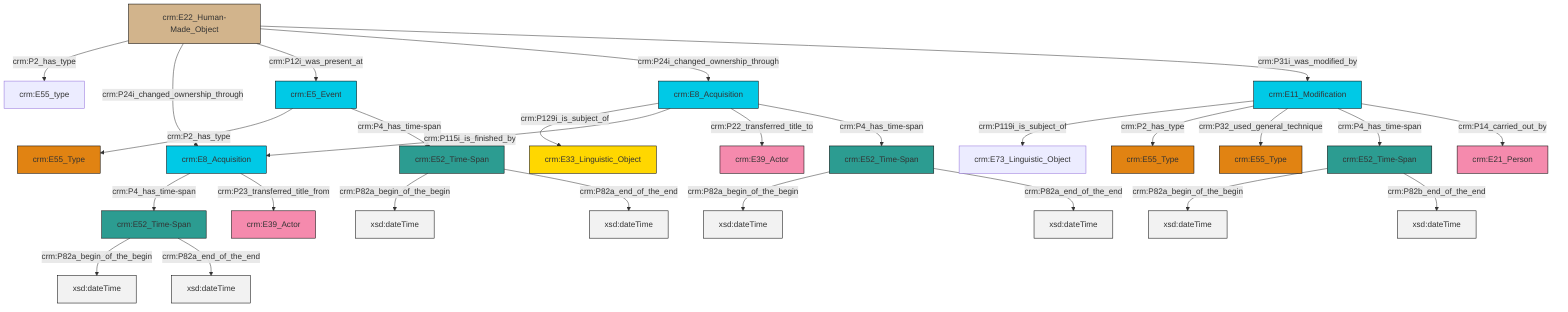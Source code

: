 graph TD
classDef Literal fill:#f2f2f2,stroke:#000000;
classDef CRM_Entity fill:#FFFFFF,stroke:#000000;
classDef Temporal_Entity fill:#00C9E6, stroke:#000000;
classDef Type fill:#E18312, stroke:#000000;
classDef Time-Span fill:#2C9C91, stroke:#000000;
classDef Appellation fill:#FFEB7F, stroke:#000000;
classDef Place fill:#008836, stroke:#000000;
classDef Persistent_Item fill:#B266B2, stroke:#000000;
classDef Conceptual_Object fill:#FFD700, stroke:#000000;
classDef Physical_Thing fill:#D2B48C, stroke:#000000;
classDef Actor fill:#f58aad, stroke:#000000;
classDef PC_Classes fill:#4ce600, stroke:#000000;
classDef Multi fill:#cccccc,stroke:#000000;

0["crm:E22_Human-Made_Object"]:::Physical_Thing -->|crm:P2_has_type| 2["crm:E55_type"]:::Default
5["crm:E11_Modification"]:::Temporal_Entity -->|crm:P119i_is_subject_of| 6["crm:E73_Linguistic_Object"]:::Default
7["crm:E5_Event"]:::Temporal_Entity -->|crm:P2_has_type| 8["crm:E55_Type"]:::Type
0["crm:E22_Human-Made_Object"]:::Physical_Thing -->|crm:P24i_changed_ownership_through| 11["crm:E8_Acquisition"]:::Temporal_Entity
5["crm:E11_Modification"]:::Temporal_Entity -->|crm:P2_has_type| 9["crm:E55_Type"]:::Type
13["crm:E52_Time-Span"]:::Time-Span -->|crm:P82a_begin_of_the_begin| 14[xsd:dateTime]:::Literal
7["crm:E5_Event"]:::Temporal_Entity -->|crm:P4_has_time-span| 13["crm:E52_Time-Span"]:::Time-Span
18["crm:E8_Acquisition"]:::Temporal_Entity -->|crm:P129i_is_subject_of| 19["crm:E33_Linguistic_Object"]:::Conceptual_Object
0["crm:E22_Human-Made_Object"]:::Physical_Thing -->|crm:P12i_was_present_at| 7["crm:E5_Event"]:::Temporal_Entity
0["crm:E22_Human-Made_Object"]:::Physical_Thing -->|crm:P24i_changed_ownership_through| 18["crm:E8_Acquisition"]:::Temporal_Entity
13["crm:E52_Time-Span"]:::Time-Span -->|crm:P82a_end_of_the_end| 22[xsd:dateTime]:::Literal
5["crm:E11_Modification"]:::Temporal_Entity -->|crm:P32_used_general_technique| 23["crm:E55_Type"]:::Type
18["crm:E8_Acquisition"]:::Temporal_Entity -->|crm:P115i_is_finished_by| 11["crm:E8_Acquisition"]:::Temporal_Entity
5["crm:E11_Modification"]:::Temporal_Entity -->|crm:P4_has_time-span| 24["crm:E52_Time-Span"]:::Time-Span
0["crm:E22_Human-Made_Object"]:::Physical_Thing -->|crm:P31i_was_modified_by| 5["crm:E11_Modification"]:::Temporal_Entity
18["crm:E8_Acquisition"]:::Temporal_Entity -->|crm:P22_transferred_title_to| 3["crm:E39_Actor"]:::Actor
11["crm:E8_Acquisition"]:::Temporal_Entity -->|crm:P4_has_time-span| 27["crm:E52_Time-Span"]:::Time-Span
24["crm:E52_Time-Span"]:::Time-Span -->|crm:P82a_begin_of_the_begin| 31[xsd:dateTime]:::Literal
32["crm:E52_Time-Span"]:::Time-Span -->|crm:P82a_begin_of_the_begin| 33[xsd:dateTime]:::Literal
24["crm:E52_Time-Span"]:::Time-Span -->|crm:P82b_end_of_the_end| 34[xsd:dateTime]:::Literal
11["crm:E8_Acquisition"]:::Temporal_Entity -->|crm:P23_transferred_title_from| 20["crm:E39_Actor"]:::Actor
27["crm:E52_Time-Span"]:::Time-Span -->|crm:P82a_begin_of_the_begin| 37[xsd:dateTime]:::Literal
5["crm:E11_Modification"]:::Temporal_Entity -->|crm:P14_carried_out_by| 25["crm:E21_Person"]:::Actor
32["crm:E52_Time-Span"]:::Time-Span -->|crm:P82a_end_of_the_end| 38[xsd:dateTime]:::Literal
18["crm:E8_Acquisition"]:::Temporal_Entity -->|crm:P4_has_time-span| 32["crm:E52_Time-Span"]:::Time-Span
27["crm:E52_Time-Span"]:::Time-Span -->|crm:P82a_end_of_the_end| 43[xsd:dateTime]:::Literal